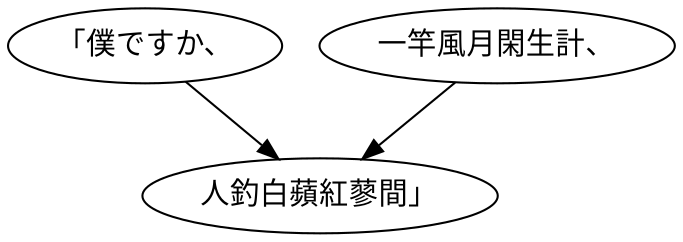 digraph graph9071 {
	node0 [label="「僕ですか、"];
	node1 [label="一竿風月閑生計、"];
	node2 [label="人釣白蘋紅蓼間」"];
	node0 -> node2;
	node1 -> node2;
}
